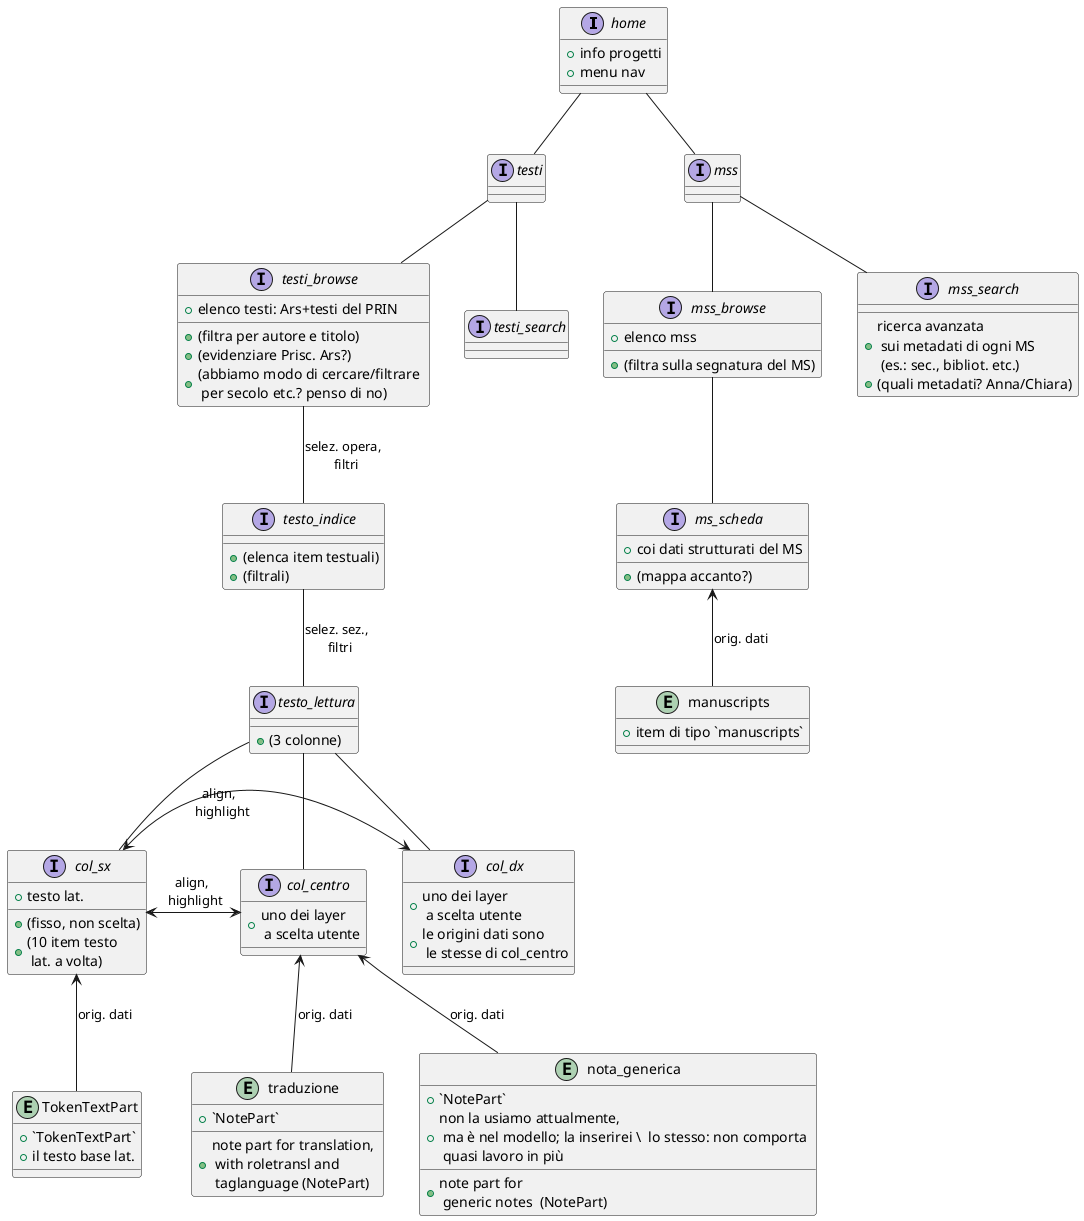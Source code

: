 @startuml


''''''''
' HOME '
''''''''

interface home {
    + info progetti
    + menu nav
}

home -- testi
interface testi {
}

home -- mss
interface mss {
}



''''''''''''''''
' TESTI_BROWSE '
''''''''''''''''

testi -- testi_browse

interface testi_browse {
     + elenco testi: Ars+testi del PRIN
     + (filtra per autore e titolo)
     + (evidenziare Prisc. Ars?)
     + (abbiamo modo di cercare/filtrare \n per secolo etc.? penso di no)
}


testi_browse -- testo_indice: selez. opera, \n filtri
interface testo_indice {
     + (elenca item testuali)
     + (filtrali)
}

testo_indice -- testo_lettura : selez. sez., \n filtri



'''''''''''''''''
' TESTO_LETTURA '
'''''''''''''''''

interface testo_lettura {
    + (3 colonne)
}

testo_lettura -- col_sx
testo_lettura -- col_centro
testo_lettura -- col_dx



interface col_sx {
    + testo lat.
    + (fisso, non scelta)
    + (10 item testo \n lat. a volta)
}

entity TokenTextPart {
    + `TokenTextPart`
    + il testo base lat.
}
TokenTextPart -up-> col_sx : orig. dati



interface col_centro {
    + uno dei layer \n a scelta utente
}

interface col_dx {
    + uno dei layer \n a scelta utente
    + le origini dati sono \n le stesse di col_centro
}

col_sx <-> col_centro : align, \n highlight
col_sx <->  col_dx : align, \n highlight


entity nota_generica {
    + `NotePart`
    + note part for \n generic notes  (NotePart)
    + non la usiamo attualmente, \n ma è nel modello; la inserirei \  lo stesso: non comporta \n quasi lavoro in più
}
nota_generica -up-> col_centro : orig. dati

entity traduzione {
    + `NotePart`
    + note part for translation, \n with roletransl and \n taglanguage (NotePart)
}
traduzione -up-> col_centro : orig. dati




''''''''''''''''
' TESTI_SEARCH '
''''''''''''''''

testi -- testi_search
interface testi_search {
}


'''''''
' MSS '
'''''''

mss -- mss_browse
interface mss_browse {
    + elenco mss
    + (filtra sulla segnatura del MS)
}

mss_browse -- ms_scheda
interface ms_scheda {
    + coi dati strutturati del MS
    + (mappa accanto?)
}


entity manuscripts {
    + item di tipo `manuscripts`
}
manuscripts -up-> ms_scheda : orig. dati

mss -- mss_search
interface mss_search {
    + ricerca avanzata \n sui metadati di ogni MS \n (es.: sec., bibliot. etc.)
    + (quali metadati? Anna/Chiara)
}
    

@enduml
